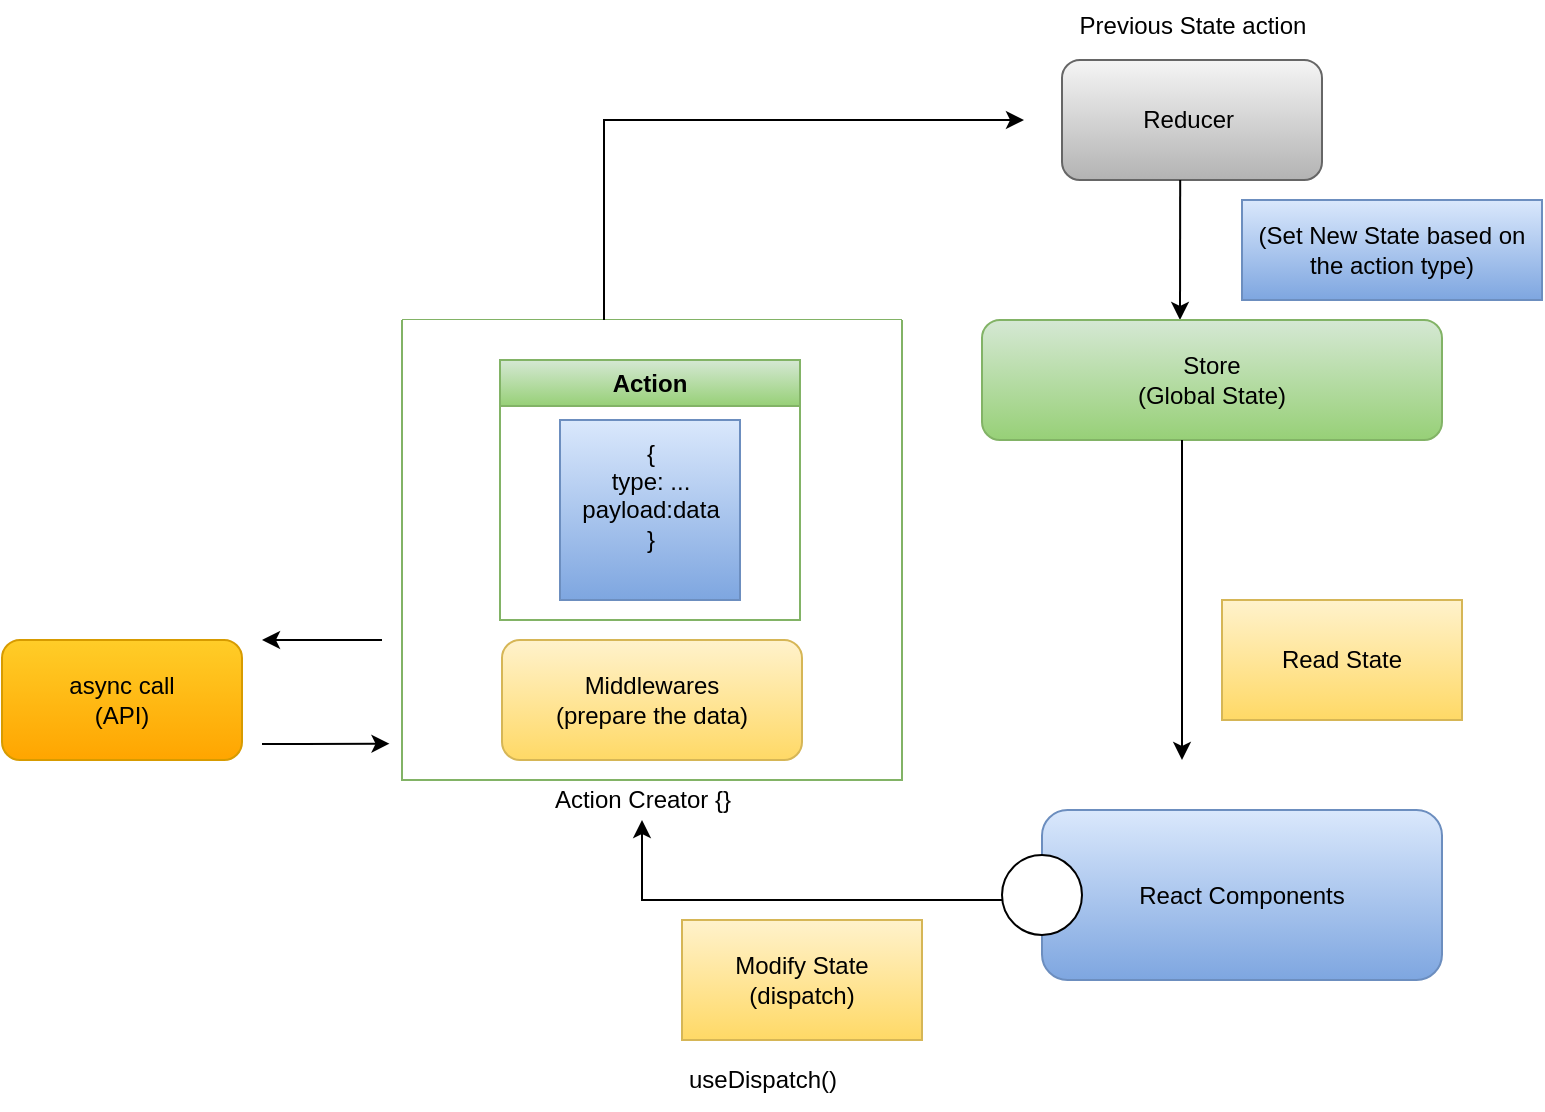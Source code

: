 <mxfile version="21.1.6" type="github">
  <diagram id="C5RBs43oDa-KdzZeNtuy" name="Page-1">
    <mxGraphModel dx="926" dy="503" grid="1" gridSize="10" guides="1" tooltips="1" connect="1" arrows="1" fold="1" page="1" pageScale="1" pageWidth="827" pageHeight="1169" math="0" shadow="0">
      <root>
        <mxCell id="WIyWlLk6GJQsqaUBKTNV-0" />
        <mxCell id="WIyWlLk6GJQsqaUBKTNV-1" parent="WIyWlLk6GJQsqaUBKTNV-0" />
        <mxCell id="inBO98-tozbLzTro_9F8-2" value="" style="swimlane;startSize=0;fillColor=#d5e8d4;strokeColor=#82b366;swimlaneFillColor=default;gradientColor=#97d077;" vertex="1" parent="WIyWlLk6GJQsqaUBKTNV-1">
          <mxGeometry x="230" y="270" width="250" height="230" as="geometry">
            <mxRectangle x="230" y="270" width="50" height="40" as="alternateBounds" />
          </mxGeometry>
        </mxCell>
        <mxCell id="inBO98-tozbLzTro_9F8-3" value="Action " style="swimlane;whiteSpace=wrap;html=1;fillColor=#d5e8d4;strokeColor=#82b366;gradientColor=#97d077;" vertex="1" parent="inBO98-tozbLzTro_9F8-2">
          <mxGeometry x="49" y="20" width="150" height="130" as="geometry" />
        </mxCell>
        <mxCell id="inBO98-tozbLzTro_9F8-25" value="&lt;div&gt;{&lt;/div&gt;&lt;div&gt;type: ...&lt;/div&gt;&lt;div&gt;payload:data&lt;/div&gt;&lt;div&gt;}&lt;/div&gt;&lt;div&gt;&lt;br&gt;&lt;/div&gt;" style="text;html=1;align=center;verticalAlign=middle;resizable=0;points=[];autosize=1;strokeColor=#6c8ebf;fillColor=#dae8fc;gradientColor=#7ea6e0;" vertex="1" parent="inBO98-tozbLzTro_9F8-3">
          <mxGeometry x="30" y="30" width="90" height="90" as="geometry" />
        </mxCell>
        <mxCell id="inBO98-tozbLzTro_9F8-4" value="&lt;div&gt;Middlewares&lt;/div&gt;&lt;div&gt;(prepare the data)&lt;br&gt;&lt;/div&gt;" style="rounded=1;whiteSpace=wrap;html=1;fillColor=#fff2cc;gradientColor=#ffd966;strokeColor=#d6b656;" vertex="1" parent="inBO98-tozbLzTro_9F8-2">
          <mxGeometry x="50" y="160" width="150" height="60" as="geometry" />
        </mxCell>
        <mxCell id="inBO98-tozbLzTro_9F8-7" value="" style="endArrow=classic;html=1;rounded=0;" edge="1" parent="WIyWlLk6GJQsqaUBKTNV-1">
          <mxGeometry width="50" height="50" relative="1" as="geometry">
            <mxPoint x="331" y="270" as="sourcePoint" />
            <mxPoint x="541" y="170" as="targetPoint" />
            <Array as="points">
              <mxPoint x="331" y="170" />
            </Array>
          </mxGeometry>
        </mxCell>
        <mxCell id="inBO98-tozbLzTro_9F8-8" value="Reducer&lt;span style=&quot;white-space: pre;&quot;&gt;	&lt;/span&gt;" style="rounded=1;whiteSpace=wrap;html=1;fillColor=#f5f5f5;gradientColor=#b3b3b3;strokeColor=#666666;" vertex="1" parent="WIyWlLk6GJQsqaUBKTNV-1">
          <mxGeometry x="560" y="140" width="130" height="60" as="geometry" />
        </mxCell>
        <mxCell id="inBO98-tozbLzTro_9F8-9" value="" style="endArrow=classic;html=1;rounded=0;" edge="1" parent="WIyWlLk6GJQsqaUBKTNV-1">
          <mxGeometry width="50" height="50" relative="1" as="geometry">
            <mxPoint x="619.09" y="200" as="sourcePoint" />
            <mxPoint x="619" y="270" as="targetPoint" />
          </mxGeometry>
        </mxCell>
        <mxCell id="inBO98-tozbLzTro_9F8-10" value="&lt;div&gt;Store &lt;br&gt;&lt;/div&gt;&lt;div&gt;(Global State)&lt;br&gt;&lt;/div&gt;" style="rounded=1;whiteSpace=wrap;html=1;fillColor=#d5e8d4;gradientColor=#97d077;strokeColor=#82b366;" vertex="1" parent="WIyWlLk6GJQsqaUBKTNV-1">
          <mxGeometry x="520" y="270" width="230" height="60" as="geometry" />
        </mxCell>
        <mxCell id="inBO98-tozbLzTro_9F8-11" value="" style="endArrow=classic;html=1;rounded=0;" edge="1" parent="WIyWlLk6GJQsqaUBKTNV-1">
          <mxGeometry width="50" height="50" relative="1" as="geometry">
            <mxPoint x="620" y="330" as="sourcePoint" />
            <mxPoint x="620" y="490" as="targetPoint" />
          </mxGeometry>
        </mxCell>
        <mxCell id="inBO98-tozbLzTro_9F8-12" value="Read State" style="rounded=0;whiteSpace=wrap;html=1;fillColor=#fff2cc;gradientColor=#ffd966;strokeColor=#d6b656;" vertex="1" parent="WIyWlLk6GJQsqaUBKTNV-1">
          <mxGeometry x="640" y="410" width="120" height="60" as="geometry" />
        </mxCell>
        <mxCell id="inBO98-tozbLzTro_9F8-13" value="React Components " style="rounded=1;whiteSpace=wrap;html=1;fillColor=#dae8fc;gradientColor=#7ea6e0;strokeColor=#6c8ebf;" vertex="1" parent="WIyWlLk6GJQsqaUBKTNV-1">
          <mxGeometry x="550" y="515" width="200" height="85" as="geometry" />
        </mxCell>
        <mxCell id="inBO98-tozbLzTro_9F8-20" style="edgeStyle=orthogonalEdgeStyle;rounded=0;orthogonalLoop=1;jettySize=auto;html=1;exitX=1;exitY=0;exitDx=0;exitDy=0;" edge="1" parent="WIyWlLk6GJQsqaUBKTNV-1" source="inBO98-tozbLzTro_9F8-14">
          <mxGeometry relative="1" as="geometry">
            <mxPoint x="350.0" y="520" as="targetPoint" />
            <Array as="points">
              <mxPoint x="564" y="560" />
              <mxPoint x="350" y="560" />
            </Array>
          </mxGeometry>
        </mxCell>
        <mxCell id="inBO98-tozbLzTro_9F8-14" value="" style="ellipse;whiteSpace=wrap;html=1;aspect=fixed;" vertex="1" parent="WIyWlLk6GJQsqaUBKTNV-1">
          <mxGeometry x="530" y="537.5" width="40" height="40" as="geometry" />
        </mxCell>
        <mxCell id="inBO98-tozbLzTro_9F8-22" value="" style="endArrow=classic;html=1;rounded=0;" edge="1" parent="WIyWlLk6GJQsqaUBKTNV-1">
          <mxGeometry width="50" height="50" relative="1" as="geometry">
            <mxPoint x="220" y="430" as="sourcePoint" />
            <mxPoint x="160" y="430" as="targetPoint" />
          </mxGeometry>
        </mxCell>
        <mxCell id="inBO98-tozbLzTro_9F8-23" value="" style="endArrow=classic;html=1;rounded=0;entryX=-0.025;entryY=0.921;entryDx=0;entryDy=0;entryPerimeter=0;" edge="1" parent="WIyWlLk6GJQsqaUBKTNV-1" target="inBO98-tozbLzTro_9F8-2">
          <mxGeometry width="50" height="50" relative="1" as="geometry">
            <mxPoint x="160" y="482" as="sourcePoint" />
            <mxPoint x="180" y="480" as="targetPoint" />
            <Array as="points">
              <mxPoint x="180" y="482" />
            </Array>
          </mxGeometry>
        </mxCell>
        <mxCell id="inBO98-tozbLzTro_9F8-24" value="&lt;div&gt;async call&lt;/div&gt;&lt;div&gt;(API)&lt;br&gt;&lt;/div&gt;" style="rounded=1;whiteSpace=wrap;html=1;fillColor=#ffcd28;strokeColor=#d79b00;gradientColor=#ffa500;" vertex="1" parent="WIyWlLk6GJQsqaUBKTNV-1">
          <mxGeometry x="30" y="430" width="120" height="60" as="geometry" />
        </mxCell>
        <mxCell id="inBO98-tozbLzTro_9F8-26" value="Action Creator {}" style="text;html=1;align=center;verticalAlign=middle;resizable=0;points=[];autosize=1;strokeColor=none;fillColor=none;" vertex="1" parent="WIyWlLk6GJQsqaUBKTNV-1">
          <mxGeometry x="295" y="495" width="110" height="30" as="geometry" />
        </mxCell>
        <mxCell id="inBO98-tozbLzTro_9F8-27" value="(Set New State based on the action type)" style="rounded=0;whiteSpace=wrap;html=1;fillColor=#dae8fc;gradientColor=#7ea6e0;strokeColor=#6c8ebf;" vertex="1" parent="WIyWlLk6GJQsqaUBKTNV-1">
          <mxGeometry x="650" y="210" width="150" height="50" as="geometry" />
        </mxCell>
        <mxCell id="inBO98-tozbLzTro_9F8-28" value="&lt;div&gt;Previous State action&lt;/div&gt;&lt;div&gt;&lt;br&gt;&lt;/div&gt;" style="text;html=1;align=center;verticalAlign=middle;resizable=0;points=[];autosize=1;strokeColor=none;fillColor=none;" vertex="1" parent="WIyWlLk6GJQsqaUBKTNV-1">
          <mxGeometry x="555" y="110" width="140" height="40" as="geometry" />
        </mxCell>
        <mxCell id="inBO98-tozbLzTro_9F8-29" value="Modify State (dispatch)" style="whiteSpace=wrap;html=1;fillColor=#fff2cc;gradientColor=#ffd966;strokeColor=#d6b656;" vertex="1" parent="WIyWlLk6GJQsqaUBKTNV-1">
          <mxGeometry x="370" y="570" width="120" height="60" as="geometry" />
        </mxCell>
        <mxCell id="inBO98-tozbLzTro_9F8-31" value="useDispatch()" style="text;html=1;align=center;verticalAlign=middle;resizable=0;points=[];autosize=1;strokeColor=none;fillColor=none;" vertex="1" parent="WIyWlLk6GJQsqaUBKTNV-1">
          <mxGeometry x="360" y="635" width="100" height="30" as="geometry" />
        </mxCell>
      </root>
    </mxGraphModel>
  </diagram>
</mxfile>
